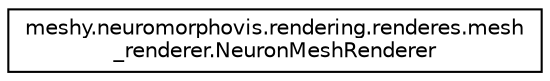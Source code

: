 digraph "Graphical Class Hierarchy"
{
  edge [fontname="Helvetica",fontsize="10",labelfontname="Helvetica",labelfontsize="10"];
  node [fontname="Helvetica",fontsize="10",shape=record];
  rankdir="LR";
  Node1 [label="meshy.neuromorphovis.rendering.renderes.mesh\l_renderer.NeuronMeshRenderer",height=0.2,width=0.4,color="black", fillcolor="white", style="filled",URL="$classmeshy_1_1neuromorphovis_1_1rendering_1_1renderes_1_1mesh__renderer_1_1NeuronMeshRenderer.html"];
}
